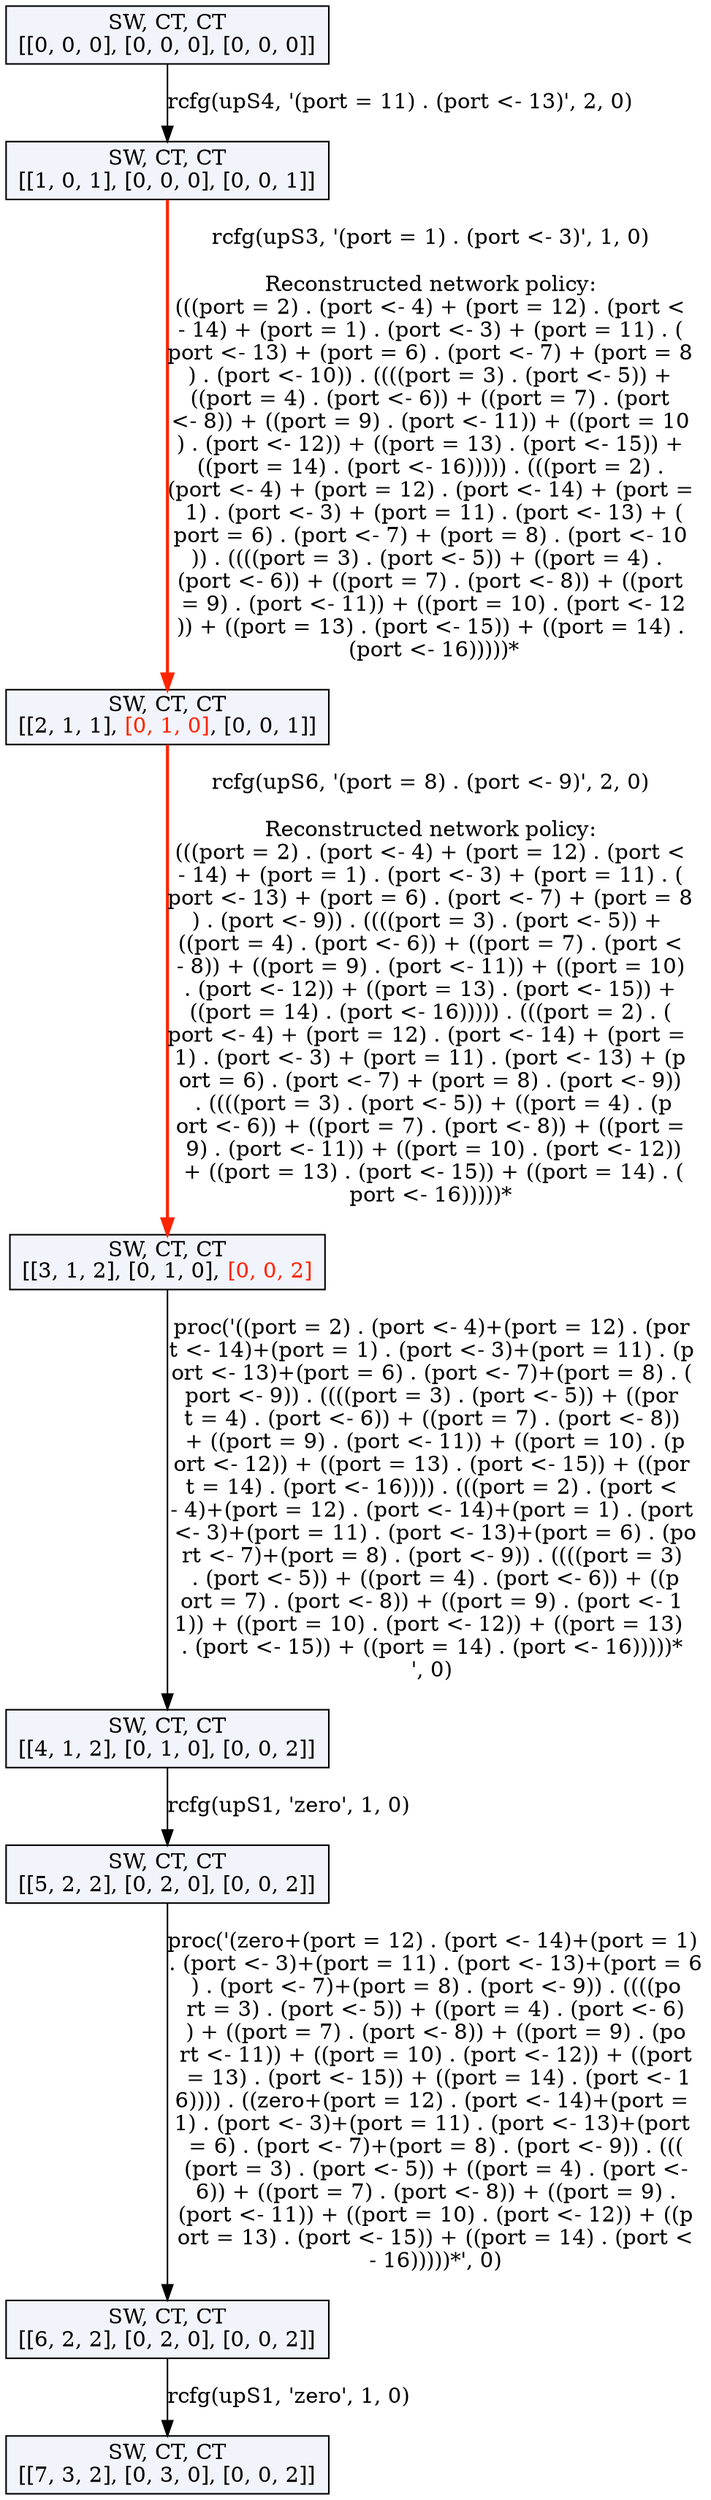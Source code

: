 digraph g {
n0 [label=<SW, CT, CT<br/>[[0, 0, 0], [0, 0, 0], [0, 0, 0]]>, shape=rectangle, style=filled, fillcolor="#F2F4FB"];
n1 [label=<SW, CT, CT<br/>[[1, 0, 1], [0, 0, 0], [0, 0, 1]]>, shape=rectangle, style=filled, fillcolor="#F2F4FB"];
n0 -> n1 [label="rcfg(upS4, '(port = 11) . (port <- 13)', 2, 0)", color="#000000", penwidth=1.0];
n2 [label=<SW, CT, CT<br/>[[2, 1, 1], <font color="#FF2400">[0, 1, 0]</font>, [0, 0, 1]]>, shape=rectangle, style=filled, fillcolor="#F2F4FB"];
n1 -> n2 [label="rcfg(upS3, '(port = 1) . (port <- 3)', 1, 0)

Reconstructed network policy:
(((port = 2) . (port <- 4) + (port = 12) . (port <
- 14) + (port = 1) . (port <- 3) + (port = 11) . (
port <- 13) + (port = 6) . (port <- 7) + (port = 8
) . (port <- 10)) . ((((port = 3) . (port <- 5)) +
 ((port = 4) . (port <- 6)) + ((port = 7) . (port 
<- 8)) + ((port = 9) . (port <- 11)) + ((port = 10
) . (port <- 12)) + ((port = 13) . (port <- 15)) +
 ((port = 14) . (port <- 16))))) . (((port = 2) . 
(port <- 4) + (port = 12) . (port <- 14) + (port =
 1) . (port <- 3) + (port = 11) . (port <- 13) + (
port = 6) . (port <- 7) + (port = 8) . (port <- 10
)) . ((((port = 3) . (port <- 5)) + ((port = 4) . 
(port <- 6)) + ((port = 7) . (port <- 8)) + ((port
 = 9) . (port <- 11)) + ((port = 10) . (port <- 12
)) + ((port = 13) . (port <- 15)) + ((port = 14) .
 (port <- 16)))))*", color="#FF2400", penwidth=2.0];
n3 [label=<SW, CT, CT<br/>[[3, 1, 2], [0, 1, 0], <font color="#FF2400">[0, 0, 2]</font>]>, shape=rectangle, style=filled, fillcolor="#F2F4FB"];
n2 -> n3 [label="rcfg(upS6, '(port = 8) . (port <- 9)', 2, 0)

Reconstructed network policy:
(((port = 2) . (port <- 4) + (port = 12) . (port <
- 14) + (port = 1) . (port <- 3) + (port = 11) . (
port <- 13) + (port = 6) . (port <- 7) + (port = 8
) . (port <- 9)) . ((((port = 3) . (port <- 5)) + 
((port = 4) . (port <- 6)) + ((port = 7) . (port <
- 8)) + ((port = 9) . (port <- 11)) + ((port = 10)
 . (port <- 12)) + ((port = 13) . (port <- 15)) + 
((port = 14) . (port <- 16))))) . (((port = 2) . (
port <- 4) + (port = 12) . (port <- 14) + (port = 
1) . (port <- 3) + (port = 11) . (port <- 13) + (p
ort = 6) . (port <- 7) + (port = 8) . (port <- 9))
 . ((((port = 3) . (port <- 5)) + ((port = 4) . (p
ort <- 6)) + ((port = 7) . (port <- 8)) + ((port =
 9) . (port <- 11)) + ((port = 10) . (port <- 12))
 + ((port = 13) . (port <- 15)) + ((port = 14) . (
port <- 16)))))*", color="#FF2400", penwidth=2.0];
n4 [label=<SW, CT, CT<br/>[[4, 1, 2], [0, 1, 0], [0, 0, 2]]>, shape=rectangle, style=filled, fillcolor="#F2F4FB"];
n3 -> n4 [label="proc('((port = 2) . (port <- 4)+(port = 12) . (por
t <- 14)+(port = 1) . (port <- 3)+(port = 11) . (p
ort <- 13)+(port = 6) . (port <- 7)+(port = 8) . (
port <- 9)) . ((((port = 3) . (port <- 5)) + ((por
t = 4) . (port <- 6)) + ((port = 7) . (port <- 8))
 + ((port = 9) . (port <- 11)) + ((port = 10) . (p
ort <- 12)) + ((port = 13) . (port <- 15)) + ((por
t = 14) . (port <- 16)))) . (((port = 2) . (port <
- 4)+(port = 12) . (port <- 14)+(port = 1) . (port
 <- 3)+(port = 11) . (port <- 13)+(port = 6) . (po
rt <- 7)+(port = 8) . (port <- 9)) . ((((port = 3)
 . (port <- 5)) + ((port = 4) . (port <- 6)) + ((p
ort = 7) . (port <- 8)) + ((port = 9) . (port <- 1
1)) + ((port = 10) . (port <- 12)) + ((port = 13) 
. (port <- 15)) + ((port = 14) . (port <- 16)))))*
', 0)", color="#000000", penwidth=1.0];
n5 [label=<SW, CT, CT<br/>[[5, 2, 2], [0, 2, 0], [0, 0, 2]]>, shape=rectangle, style=filled, fillcolor="#F2F4FB"];
n4 -> n5 [label="rcfg(upS1, 'zero', 1, 0)", color="#000000", penwidth=1.0];
n6 [label=<SW, CT, CT<br/>[[6, 2, 2], [0, 2, 0], [0, 0, 2]]>, shape=rectangle, style=filled, fillcolor="#F2F4FB"];
n5 -> n6 [label="proc('(zero+(port = 12) . (port <- 14)+(port = 1) 
. (port <- 3)+(port = 11) . (port <- 13)+(port = 6
) . (port <- 7)+(port = 8) . (port <- 9)) . ((((po
rt = 3) . (port <- 5)) + ((port = 4) . (port <- 6)
) + ((port = 7) . (port <- 8)) + ((port = 9) . (po
rt <- 11)) + ((port = 10) . (port <- 12)) + ((port
 = 13) . (port <- 15)) + ((port = 14) . (port <- 1
6)))) . ((zero+(port = 12) . (port <- 14)+(port = 
1) . (port <- 3)+(port = 11) . (port <- 13)+(port 
= 6) . (port <- 7)+(port = 8) . (port <- 9)) . (((
(port = 3) . (port <- 5)) + ((port = 4) . (port <-
 6)) + ((port = 7) . (port <- 8)) + ((port = 9) . 
(port <- 11)) + ((port = 10) . (port <- 12)) + ((p
ort = 13) . (port <- 15)) + ((port = 14) . (port <
- 16)))))*', 0)", color="#000000", penwidth=1.0];
n7 [label=<SW, CT, CT<br/>[[7, 3, 2], [0, 3, 0], [0, 0, 2]]>, shape=rectangle, style=filled, fillcolor="#F2F4FB"];
n6 -> n7 [label="rcfg(upS1, 'zero', 1, 0)", color="#000000", penwidth=1.0];
}